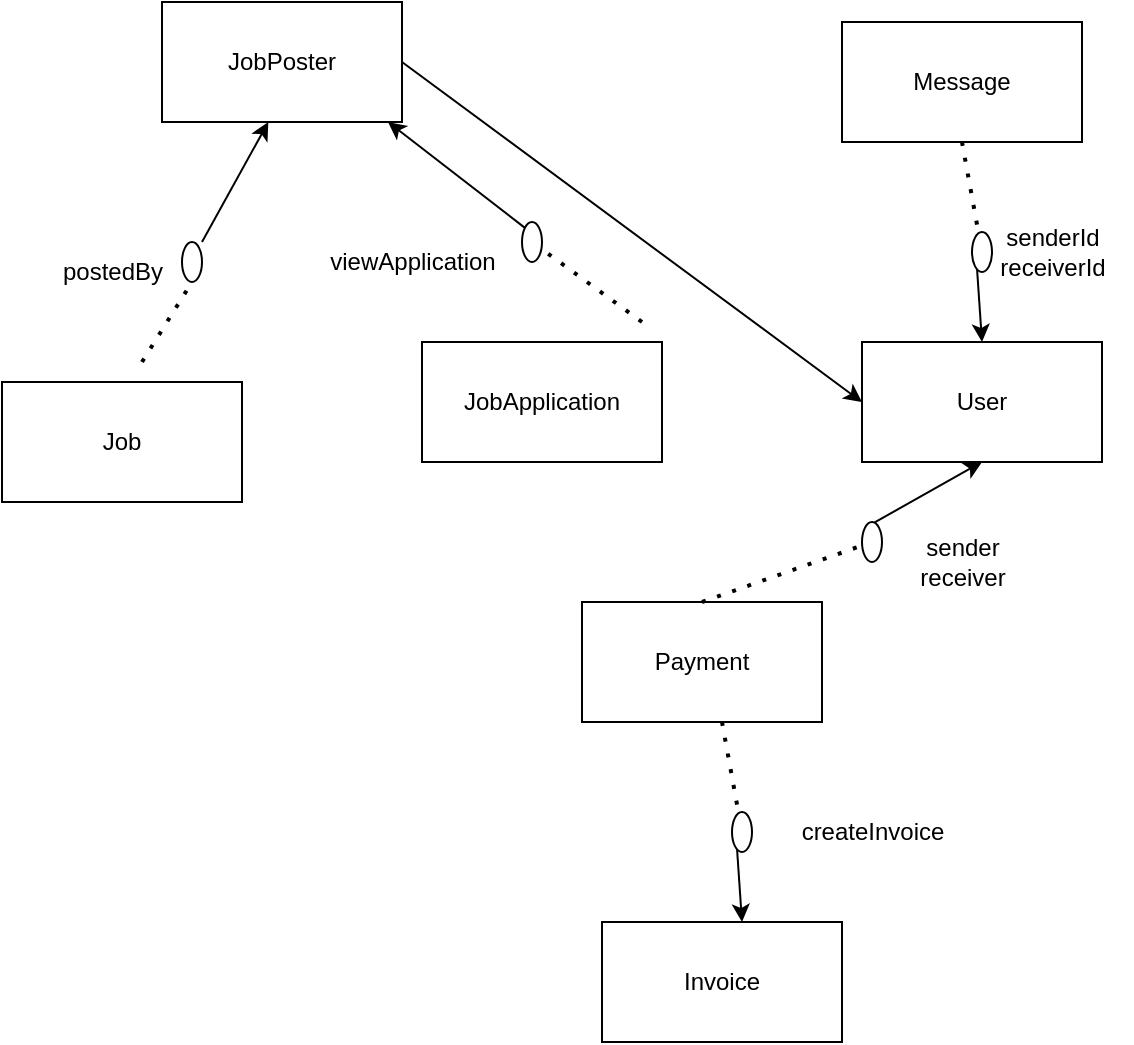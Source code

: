 <mxfile version="24.3.1" type="device">
  <diagram name="Page-1" id="DA0ycWQ5LVt837Wv0pSM">
    <mxGraphModel dx="1050" dy="522" grid="1" gridSize="10" guides="1" tooltips="1" connect="1" arrows="1" fold="1" page="1" pageScale="1" pageWidth="850" pageHeight="1100" math="0" shadow="0">
      <root>
        <mxCell id="0" />
        <mxCell id="1" parent="0" />
        <mxCell id="-7s0OTmiiwYPA75f-aJB-1" value="User" style="rounded=0;whiteSpace=wrap;html=1;" vertex="1" parent="1">
          <mxGeometry x="450" y="320" width="120" height="60" as="geometry" />
        </mxCell>
        <mxCell id="-7s0OTmiiwYPA75f-aJB-2" value="JobPoster" style="rounded=0;whiteSpace=wrap;html=1;" vertex="1" parent="1">
          <mxGeometry x="100" y="150" width="120" height="60" as="geometry" />
        </mxCell>
        <mxCell id="-7s0OTmiiwYPA75f-aJB-3" value="Job" style="rounded=0;whiteSpace=wrap;html=1;" vertex="1" parent="1">
          <mxGeometry x="20" y="340" width="120" height="60" as="geometry" />
        </mxCell>
        <mxCell id="-7s0OTmiiwYPA75f-aJB-4" value="JobApplication" style="rounded=0;whiteSpace=wrap;html=1;" vertex="1" parent="1">
          <mxGeometry x="230" y="320" width="120" height="60" as="geometry" />
        </mxCell>
        <mxCell id="-7s0OTmiiwYPA75f-aJB-5" value="Message" style="rounded=0;whiteSpace=wrap;html=1;" vertex="1" parent="1">
          <mxGeometry x="440" y="160" width="120" height="60" as="geometry" />
        </mxCell>
        <mxCell id="-7s0OTmiiwYPA75f-aJB-6" value="Payment" style="rounded=0;whiteSpace=wrap;html=1;" vertex="1" parent="1">
          <mxGeometry x="310" y="450" width="120" height="60" as="geometry" />
        </mxCell>
        <mxCell id="-7s0OTmiiwYPA75f-aJB-7" value="Invoice" style="rounded=0;whiteSpace=wrap;html=1;" vertex="1" parent="1">
          <mxGeometry x="320" y="610" width="120" height="60" as="geometry" />
        </mxCell>
        <mxCell id="-7s0OTmiiwYPA75f-aJB-8" value="" style="endArrow=classic;html=1;rounded=0;entryX=0.443;entryY=1;entryDx=0;entryDy=0;entryPerimeter=0;" edge="1" parent="1" target="-7s0OTmiiwYPA75f-aJB-2">
          <mxGeometry width="50" height="50" relative="1" as="geometry">
            <mxPoint x="120" y="270" as="sourcePoint" />
            <mxPoint x="420" y="340" as="targetPoint" />
          </mxGeometry>
        </mxCell>
        <mxCell id="-7s0OTmiiwYPA75f-aJB-9" value="" style="ellipse;whiteSpace=wrap;html=1;" vertex="1" parent="1">
          <mxGeometry x="110" y="270" width="10" height="20" as="geometry" />
        </mxCell>
        <mxCell id="-7s0OTmiiwYPA75f-aJB-10" value="" style="endArrow=none;dashed=1;html=1;dashPattern=1 3;strokeWidth=2;rounded=0;entryX=0.5;entryY=1;entryDx=0;entryDy=0;" edge="1" parent="1" target="-7s0OTmiiwYPA75f-aJB-9">
          <mxGeometry width="50" height="50" relative="1" as="geometry">
            <mxPoint x="90" y="330" as="sourcePoint" />
            <mxPoint x="420" y="340" as="targetPoint" />
          </mxGeometry>
        </mxCell>
        <mxCell id="-7s0OTmiiwYPA75f-aJB-11" value="" style="endArrow=classic;html=1;rounded=0;entryX=0.443;entryY=1;entryDx=0;entryDy=0;entryPerimeter=0;exitX=0;exitY=0;exitDx=0;exitDy=0;" edge="1" parent="1" source="-7s0OTmiiwYPA75f-aJB-12">
          <mxGeometry width="50" height="50" relative="1" as="geometry">
            <mxPoint x="180" y="270" as="sourcePoint" />
            <mxPoint x="213" y="210" as="targetPoint" />
          </mxGeometry>
        </mxCell>
        <mxCell id="-7s0OTmiiwYPA75f-aJB-16" value="" style="endArrow=none;dashed=1;html=1;dashPattern=1 3;strokeWidth=2;rounded=0;exitX=0.5;exitY=0;exitDx=0;exitDy=0;" edge="1" parent="1" target="-7s0OTmiiwYPA75f-aJB-12">
          <mxGeometry width="50" height="50" relative="1" as="geometry">
            <mxPoint x="340" y="310" as="sourcePoint" />
            <mxPoint x="300" y="250" as="targetPoint" />
          </mxGeometry>
        </mxCell>
        <mxCell id="-7s0OTmiiwYPA75f-aJB-12" value="" style="ellipse;whiteSpace=wrap;html=1;" vertex="1" parent="1">
          <mxGeometry x="280" y="260" width="10" height="20" as="geometry" />
        </mxCell>
        <mxCell id="-7s0OTmiiwYPA75f-aJB-18" value="postedBy" style="text;html=1;align=center;verticalAlign=middle;resizable=0;points=[];autosize=1;strokeColor=none;fillColor=none;" vertex="1" parent="1">
          <mxGeometry x="40" y="270" width="70" height="30" as="geometry" />
        </mxCell>
        <mxCell id="-7s0OTmiiwYPA75f-aJB-19" value="viewApplication" style="text;html=1;align=center;verticalAlign=middle;resizable=0;points=[];autosize=1;strokeColor=none;fillColor=none;" vertex="1" parent="1">
          <mxGeometry x="170" y="265" width="110" height="30" as="geometry" />
        </mxCell>
        <mxCell id="-7s0OTmiiwYPA75f-aJB-20" value="" style="endArrow=classic;html=1;rounded=0;entryX=0;entryY=0.5;entryDx=0;entryDy=0;exitX=1;exitY=0.5;exitDx=0;exitDy=0;" edge="1" parent="1" source="-7s0OTmiiwYPA75f-aJB-2" target="-7s0OTmiiwYPA75f-aJB-1">
          <mxGeometry width="50" height="50" relative="1" as="geometry">
            <mxPoint x="370" y="390" as="sourcePoint" />
            <mxPoint x="420" y="340" as="targetPoint" />
          </mxGeometry>
        </mxCell>
        <mxCell id="-7s0OTmiiwYPA75f-aJB-21" value="" style="endArrow=classic;html=1;rounded=0;entryX=0.5;entryY=0;entryDx=0;entryDy=0;exitX=0;exitY=0;exitDx=0;exitDy=0;" edge="1" parent="1" source="-7s0OTmiiwYPA75f-aJB-23" target="-7s0OTmiiwYPA75f-aJB-1">
          <mxGeometry width="50" height="50" relative="1" as="geometry">
            <mxPoint x="557" y="280" as="sourcePoint" />
            <mxPoint x="590" y="220" as="targetPoint" />
          </mxGeometry>
        </mxCell>
        <mxCell id="-7s0OTmiiwYPA75f-aJB-22" value="" style="endArrow=none;dashed=1;html=1;dashPattern=1 3;strokeWidth=2;rounded=0;exitX=0.5;exitY=1;exitDx=0;exitDy=0;" edge="1" parent="1" target="-7s0OTmiiwYPA75f-aJB-23" source="-7s0OTmiiwYPA75f-aJB-5">
          <mxGeometry width="50" height="50" relative="1" as="geometry">
            <mxPoint x="717" y="320" as="sourcePoint" />
            <mxPoint x="677" y="260" as="targetPoint" />
          </mxGeometry>
        </mxCell>
        <mxCell id="-7s0OTmiiwYPA75f-aJB-23" value="" style="ellipse;whiteSpace=wrap;html=1;" vertex="1" parent="1">
          <mxGeometry x="505" y="265" width="10" height="20" as="geometry" />
        </mxCell>
        <mxCell id="-7s0OTmiiwYPA75f-aJB-33" value="senderId&lt;div&gt;receiverId&lt;/div&gt;" style="text;html=1;align=center;verticalAlign=middle;resizable=0;points=[];autosize=1;strokeColor=none;fillColor=none;" vertex="1" parent="1">
          <mxGeometry x="505" y="255" width="80" height="40" as="geometry" />
        </mxCell>
        <mxCell id="-7s0OTmiiwYPA75f-aJB-34" value="" style="endArrow=classic;html=1;rounded=0;entryX=0.5;entryY=1;entryDx=0;entryDy=0;exitX=0;exitY=0;exitDx=0;exitDy=0;" edge="1" parent="1" source="-7s0OTmiiwYPA75f-aJB-36" target="-7s0OTmiiwYPA75f-aJB-1">
          <mxGeometry width="50" height="50" relative="1" as="geometry">
            <mxPoint x="247" y="440" as="sourcePoint" />
            <mxPoint x="280" y="380" as="targetPoint" />
          </mxGeometry>
        </mxCell>
        <mxCell id="-7s0OTmiiwYPA75f-aJB-35" value="" style="endArrow=none;dashed=1;html=1;dashPattern=1 3;strokeWidth=2;rounded=0;exitX=0.5;exitY=0;exitDx=0;exitDy=0;" edge="1" parent="1" target="-7s0OTmiiwYPA75f-aJB-36" source="-7s0OTmiiwYPA75f-aJB-6">
          <mxGeometry width="50" height="50" relative="1" as="geometry">
            <mxPoint x="407" y="480" as="sourcePoint" />
            <mxPoint x="367" y="420" as="targetPoint" />
          </mxGeometry>
        </mxCell>
        <mxCell id="-7s0OTmiiwYPA75f-aJB-36" value="" style="ellipse;whiteSpace=wrap;html=1;" vertex="1" parent="1">
          <mxGeometry x="450" y="410" width="10" height="20" as="geometry" />
        </mxCell>
        <mxCell id="-7s0OTmiiwYPA75f-aJB-37" value="sender&lt;div&gt;receiver&lt;/div&gt;" style="text;html=1;align=center;verticalAlign=middle;resizable=0;points=[];autosize=1;strokeColor=none;fillColor=none;" vertex="1" parent="1">
          <mxGeometry x="465" y="410" width="70" height="40" as="geometry" />
        </mxCell>
        <mxCell id="-7s0OTmiiwYPA75f-aJB-38" value="" style="endArrow=classic;html=1;rounded=0;entryX=0.5;entryY=0;entryDx=0;entryDy=0;exitX=0;exitY=0;exitDx=0;exitDy=0;" edge="1" parent="1" source="-7s0OTmiiwYPA75f-aJB-40">
          <mxGeometry width="50" height="50" relative="1" as="geometry">
            <mxPoint x="437" y="570" as="sourcePoint" />
            <mxPoint x="390" y="610" as="targetPoint" />
          </mxGeometry>
        </mxCell>
        <mxCell id="-7s0OTmiiwYPA75f-aJB-39" value="" style="endArrow=none;dashed=1;html=1;dashPattern=1 3;strokeWidth=2;rounded=0;exitX=0.5;exitY=1;exitDx=0;exitDy=0;" edge="1" parent="1" target="-7s0OTmiiwYPA75f-aJB-40">
          <mxGeometry width="50" height="50" relative="1" as="geometry">
            <mxPoint x="380" y="510" as="sourcePoint" />
            <mxPoint x="557" y="550" as="targetPoint" />
          </mxGeometry>
        </mxCell>
        <mxCell id="-7s0OTmiiwYPA75f-aJB-40" value="" style="ellipse;whiteSpace=wrap;html=1;" vertex="1" parent="1">
          <mxGeometry x="385" y="555" width="10" height="20" as="geometry" />
        </mxCell>
        <mxCell id="-7s0OTmiiwYPA75f-aJB-43" value="createInvoice" style="text;html=1;align=center;verticalAlign=middle;resizable=0;points=[];autosize=1;strokeColor=none;fillColor=none;" vertex="1" parent="1">
          <mxGeometry x="410" y="550" width="90" height="30" as="geometry" />
        </mxCell>
      </root>
    </mxGraphModel>
  </diagram>
</mxfile>
